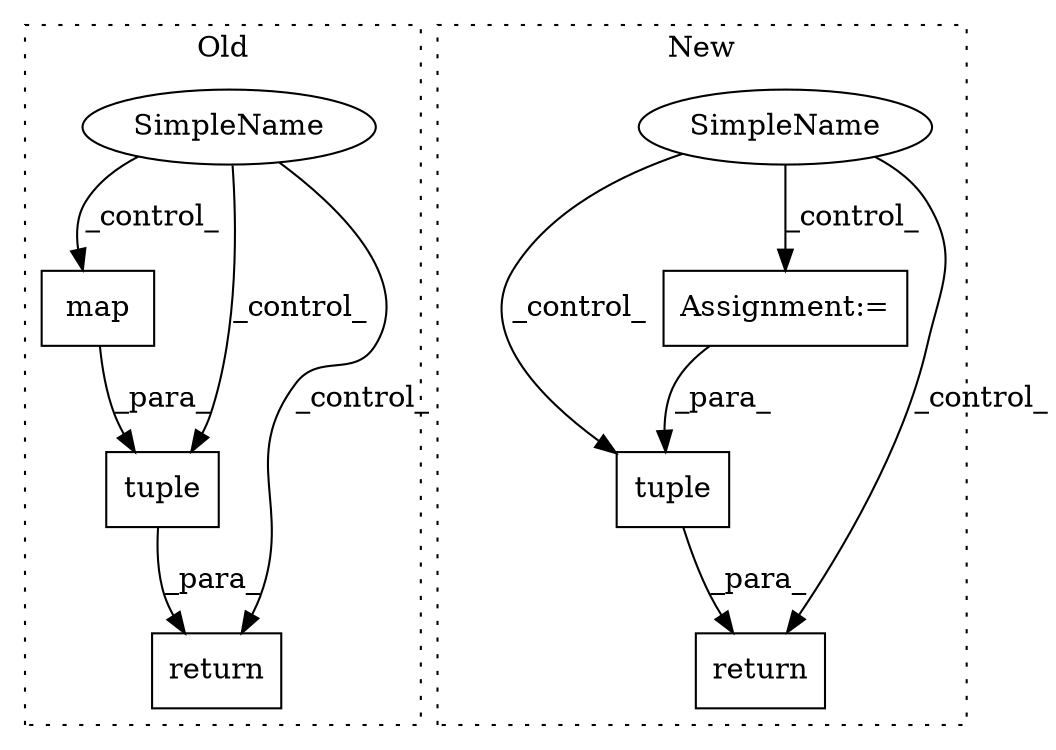 digraph G {
subgraph cluster0 {
1 [label="map" a="32" s="1960,1976" l="4,1" shape="box"];
3 [label="tuple" a="32" s="1954,1977" l="6,1" shape="box"];
5 [label="return" a="41" s="1947" l="7" shape="box"];
7 [label="SimpleName" a="42" s="" l="" shape="ellipse"];
label = "Old";
style="dotted";
}
subgraph cluster1 {
2 [label="tuple" a="32" s="1966,2093" l="19,-3" shape="box"];
4 [label="return" a="41" s="1959" l="7" shape="box"];
6 [label="Assignment:=" a="7" s="2063" l="24" shape="box"];
8 [label="SimpleName" a="42" s="" l="" shape="ellipse"];
label = "New";
style="dotted";
}
1 -> 3 [label="_para_"];
2 -> 4 [label="_para_"];
3 -> 5 [label="_para_"];
6 -> 2 [label="_para_"];
7 -> 3 [label="_control_"];
7 -> 1 [label="_control_"];
7 -> 5 [label="_control_"];
8 -> 4 [label="_control_"];
8 -> 2 [label="_control_"];
8 -> 6 [label="_control_"];
}